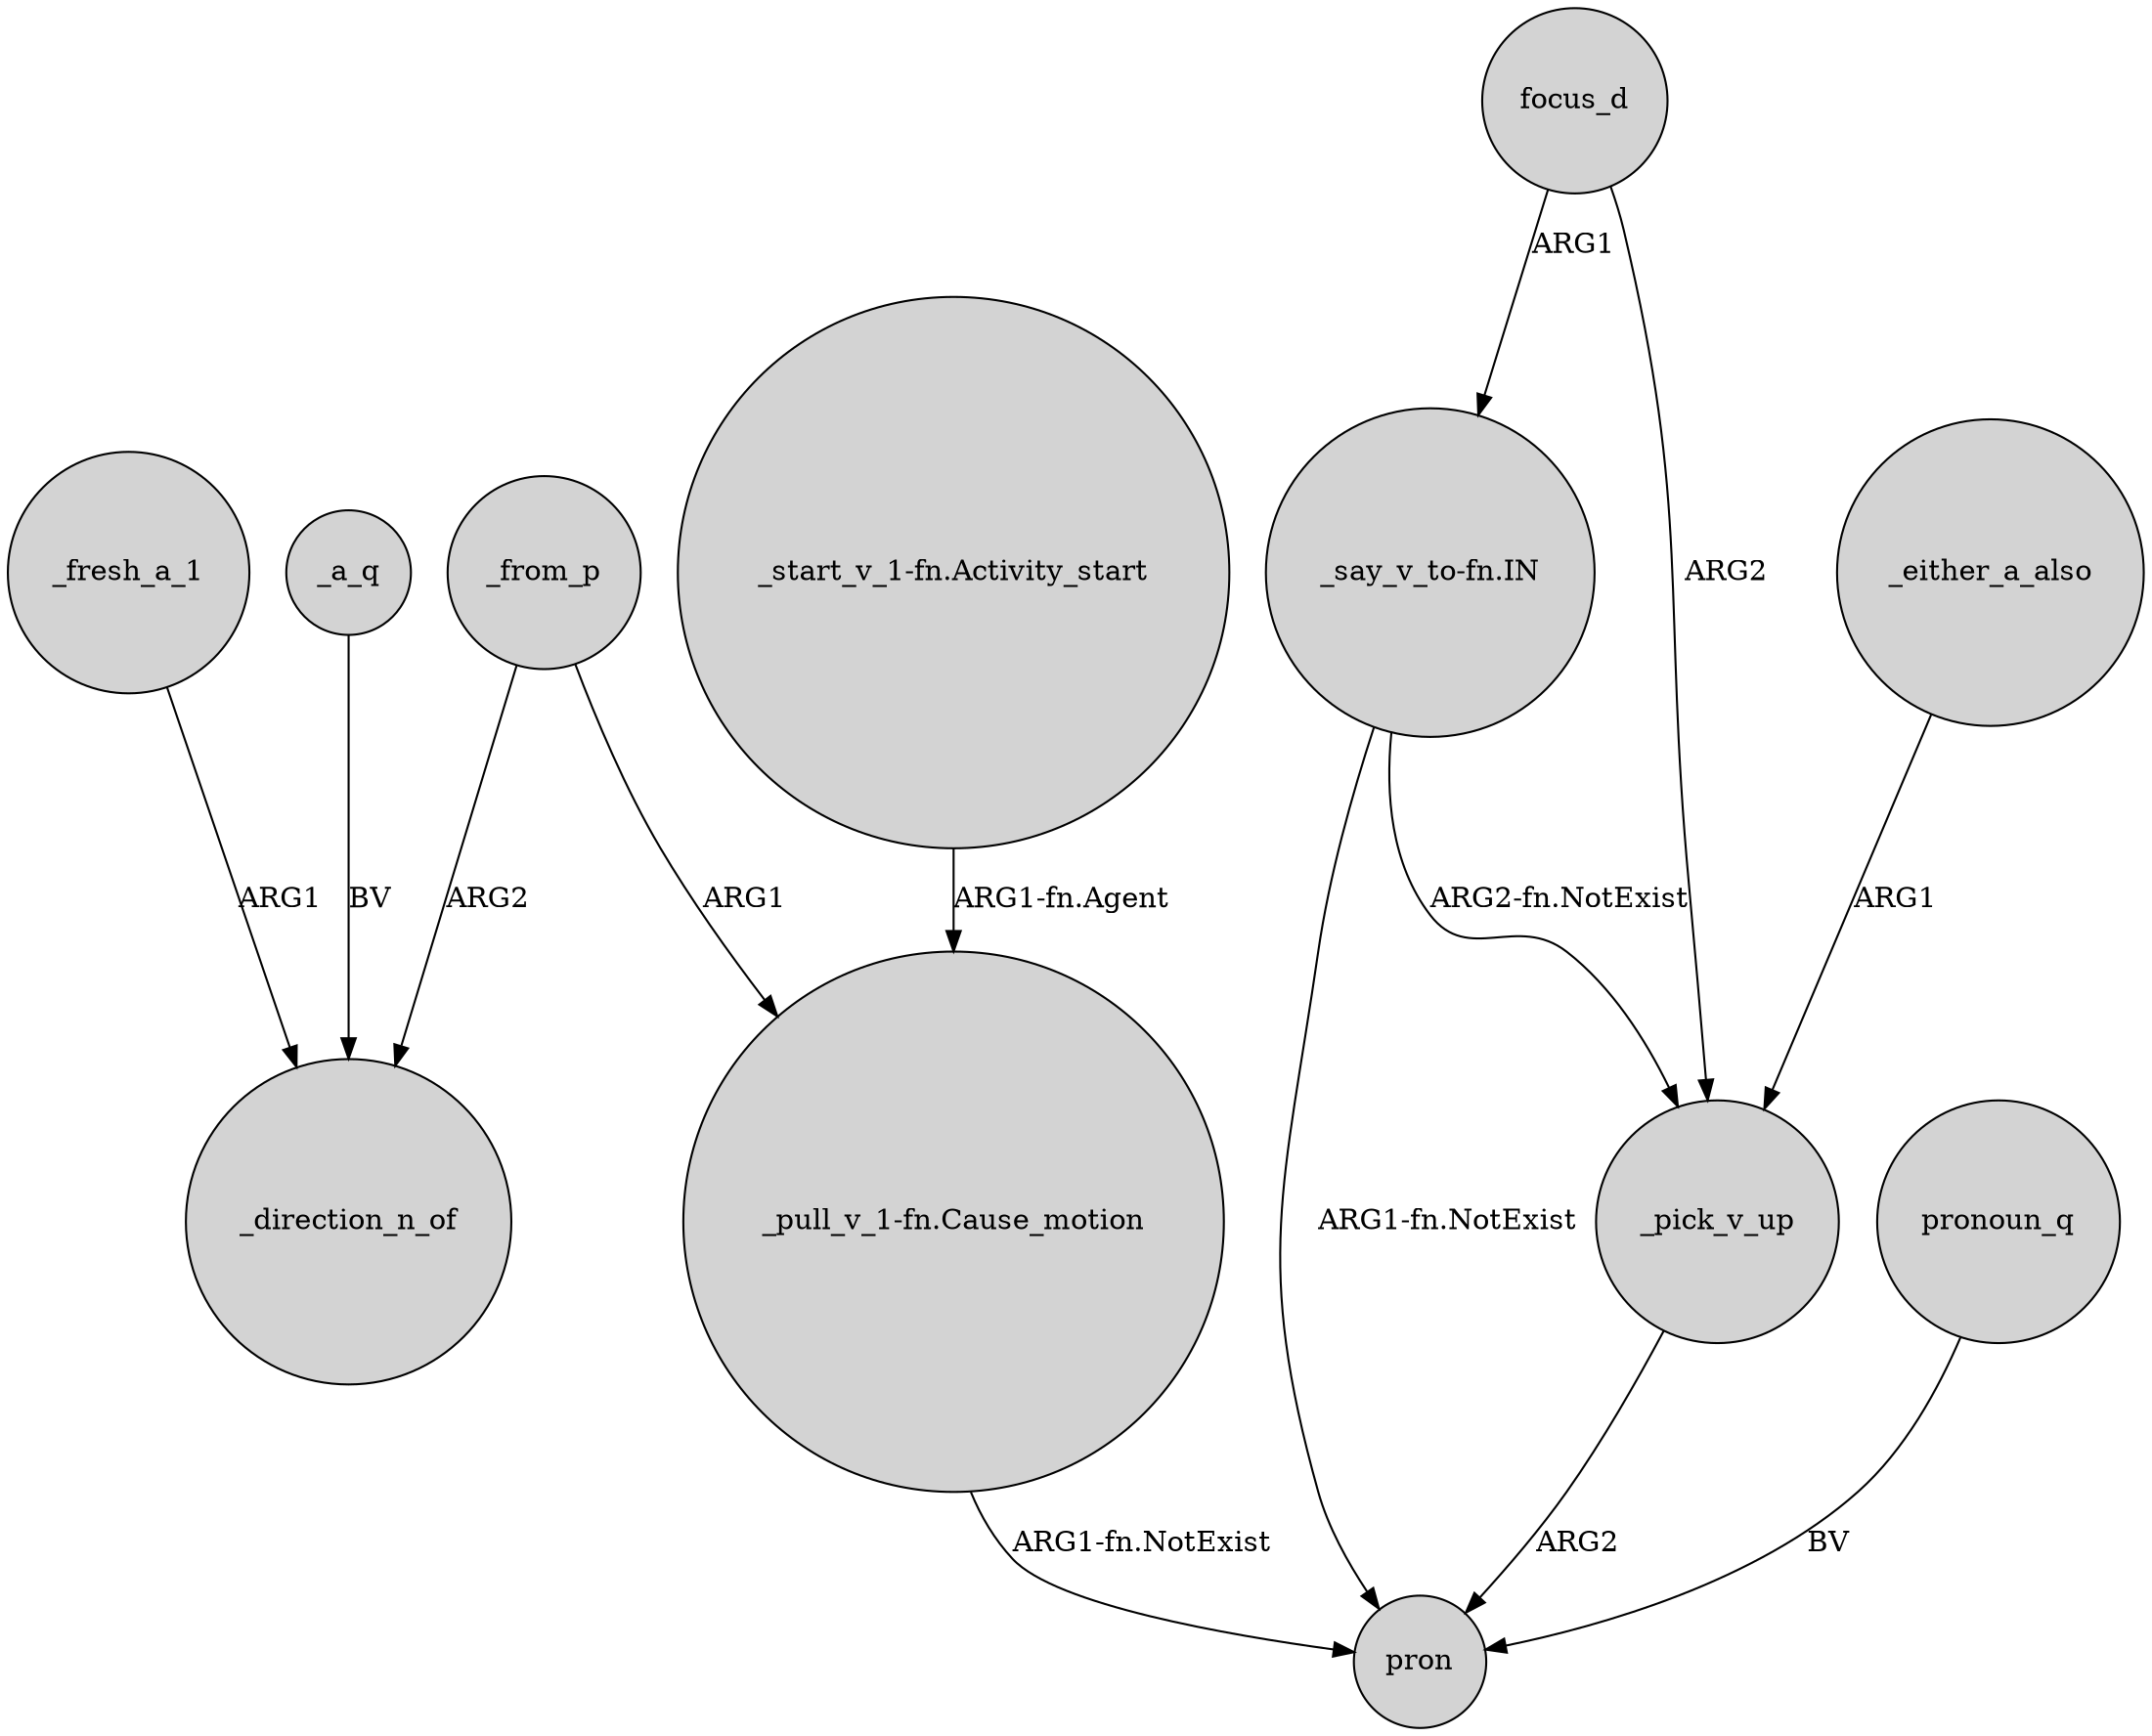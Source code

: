 digraph {
	node [shape=circle style=filled]
	_fresh_a_1 -> _direction_n_of [label=ARG1]
	"_pull_v_1-fn.Cause_motion" -> pron [label="ARG1-fn.NotExist"]
	_pick_v_up -> pron [label=ARG2]
	"_say_v_to-fn.IN" -> pron [label="ARG1-fn.NotExist"]
	_a_q -> _direction_n_of [label=BV]
	"_say_v_to-fn.IN" -> _pick_v_up [label="ARG2-fn.NotExist"]
	focus_d -> _pick_v_up [label=ARG2]
	"_start_v_1-fn.Activity_start" -> "_pull_v_1-fn.Cause_motion" [label="ARG1-fn.Agent"]
	_from_p -> "_pull_v_1-fn.Cause_motion" [label=ARG1]
	_from_p -> _direction_n_of [label=ARG2]
	focus_d -> "_say_v_to-fn.IN" [label=ARG1]
	_either_a_also -> _pick_v_up [label=ARG1]
	pronoun_q -> pron [label=BV]
}
